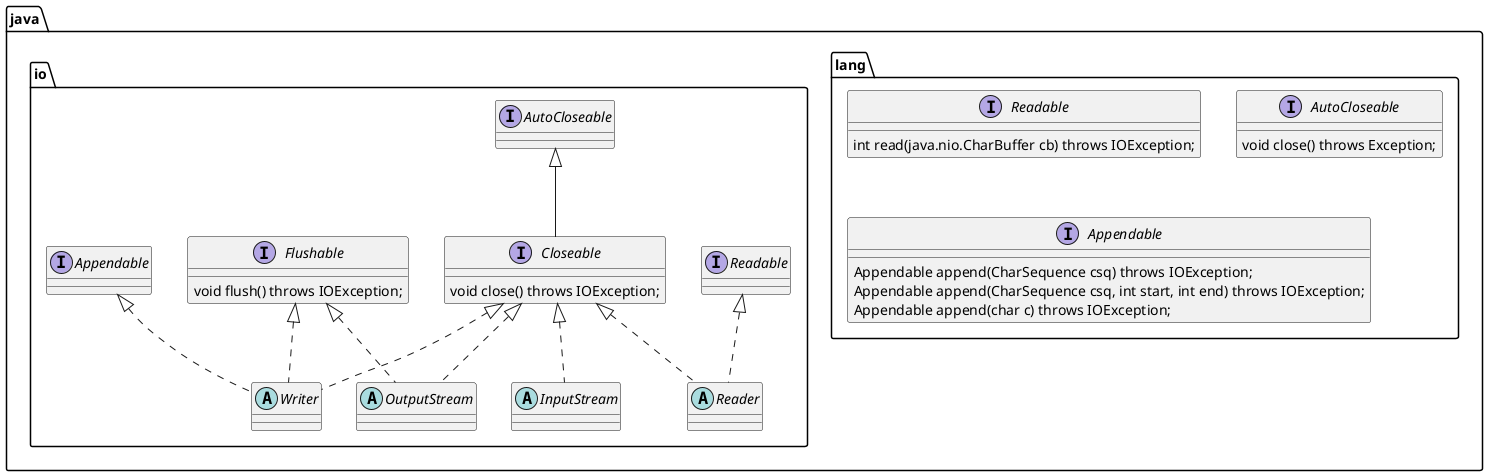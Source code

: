 @startuml

package java.lang {
    interface Readable {
        int read(java.nio.CharBuffer cb) throws IOException;
    }
    interface AutoCloseable {
        void close() throws Exception;
    }
    interface Appendable {
        Appendable append(CharSequence csq) throws IOException;
        Appendable append(CharSequence csq, int start, int end) throws IOException;
        Appendable append(char c) throws IOException;
    }
}

package java.io {
    interface Closeable extends AutoCloseable {
        void close() throws IOException;
    }
    interface Flushable {
        void flush() throws IOException;
    }

    abstract class Reader implements Readable, Closeable
    abstract class Writer implements Appendable, Closeable, Flushable

    abstract class InputStream implements Closeable
    abstract class OutputStream implements Closeable, Flushable {

}

@enduml